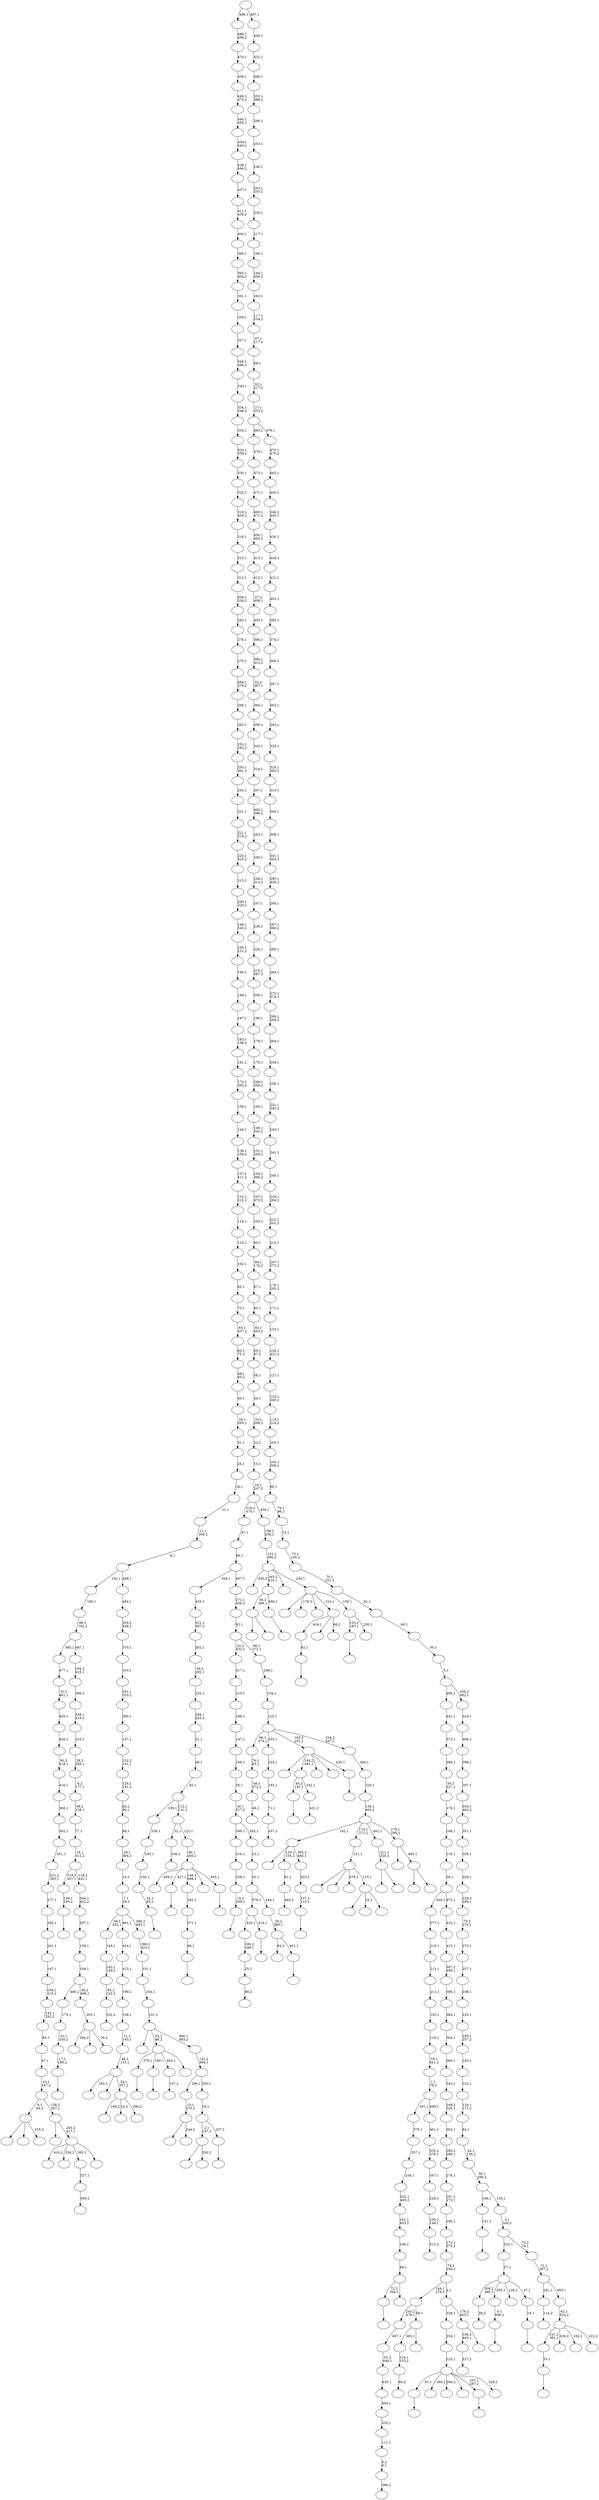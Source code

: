 digraph T {
	600 [label=""]
	599 [label=""]
	598 [label=""]
	597 [label=""]
	596 [label=""]
	595 [label=""]
	594 [label=""]
	593 [label=""]
	592 [label=""]
	591 [label=""]
	590 [label=""]
	589 [label=""]
	588 [label=""]
	587 [label=""]
	586 [label=""]
	585 [label=""]
	584 [label=""]
	583 [label=""]
	582 [label=""]
	581 [label=""]
	580 [label=""]
	579 [label=""]
	578 [label=""]
	577 [label=""]
	576 [label=""]
	575 [label=""]
	574 [label=""]
	573 [label=""]
	572 [label=""]
	571 [label=""]
	570 [label=""]
	569 [label=""]
	568 [label=""]
	567 [label=""]
	566 [label=""]
	565 [label=""]
	564 [label=""]
	563 [label=""]
	562 [label=""]
	561 [label=""]
	560 [label=""]
	559 [label=""]
	558 [label=""]
	557 [label=""]
	556 [label=""]
	555 [label=""]
	554 [label=""]
	553 [label=""]
	552 [label=""]
	551 [label=""]
	550 [label=""]
	549 [label=""]
	548 [label=""]
	547 [label=""]
	546 [label=""]
	545 [label=""]
	544 [label=""]
	543 [label=""]
	542 [label=""]
	541 [label=""]
	540 [label=""]
	539 [label=""]
	538 [label=""]
	537 [label=""]
	536 [label=""]
	535 [label=""]
	534 [label=""]
	533 [label=""]
	532 [label=""]
	531 [label=""]
	530 [label=""]
	529 [label=""]
	528 [label=""]
	527 [label=""]
	526 [label=""]
	525 [label=""]
	524 [label=""]
	523 [label=""]
	522 [label=""]
	521 [label=""]
	520 [label=""]
	519 [label=""]
	518 [label=""]
	517 [label=""]
	516 [label=""]
	515 [label=""]
	514 [label=""]
	513 [label=""]
	512 [label=""]
	511 [label=""]
	510 [label=""]
	509 [label=""]
	508 [label=""]
	507 [label=""]
	506 [label=""]
	505 [label=""]
	504 [label=""]
	503 [label=""]
	502 [label=""]
	501 [label=""]
	500 [label=""]
	499 [label=""]
	498 [label=""]
	497 [label=""]
	496 [label=""]
	495 [label=""]
	494 [label=""]
	493 [label=""]
	492 [label=""]
	491 [label=""]
	490 [label=""]
	489 [label=""]
	488 [label=""]
	487 [label=""]
	486 [label=""]
	485 [label=""]
	484 [label=""]
	483 [label=""]
	482 [label=""]
	481 [label=""]
	480 [label=""]
	479 [label=""]
	478 [label=""]
	477 [label=""]
	476 [label=""]
	475 [label=""]
	474 [label=""]
	473 [label=""]
	472 [label=""]
	471 [label=""]
	470 [label=""]
	469 [label=""]
	468 [label=""]
	467 [label=""]
	466 [label=""]
	465 [label=""]
	464 [label=""]
	463 [label=""]
	462 [label=""]
	461 [label=""]
	460 [label=""]
	459 [label=""]
	458 [label=""]
	457 [label=""]
	456 [label=""]
	455 [label=""]
	454 [label=""]
	453 [label=""]
	452 [label=""]
	451 [label=""]
	450 [label=""]
	449 [label=""]
	448 [label=""]
	447 [label=""]
	446 [label=""]
	445 [label=""]
	444 [label=""]
	443 [label=""]
	442 [label=""]
	441 [label=""]
	440 [label=""]
	439 [label=""]
	438 [label=""]
	437 [label=""]
	436 [label=""]
	435 [label=""]
	434 [label=""]
	433 [label=""]
	432 [label=""]
	431 [label=""]
	430 [label=""]
	429 [label=""]
	428 [label=""]
	427 [label=""]
	426 [label=""]
	425 [label=""]
	424 [label=""]
	423 [label=""]
	422 [label=""]
	421 [label=""]
	420 [label=""]
	419 [label=""]
	418 [label=""]
	417 [label=""]
	416 [label=""]
	415 [label=""]
	414 [label=""]
	413 [label=""]
	412 [label=""]
	411 [label=""]
	410 [label=""]
	409 [label=""]
	408 [label=""]
	407 [label=""]
	406 [label=""]
	405 [label=""]
	404 [label=""]
	403 [label=""]
	402 [label=""]
	401 [label=""]
	400 [label=""]
	399 [label=""]
	398 [label=""]
	397 [label=""]
	396 [label=""]
	395 [label=""]
	394 [label=""]
	393 [label=""]
	392 [label=""]
	391 [label=""]
	390 [label=""]
	389 [label=""]
	388 [label=""]
	387 [label=""]
	386 [label=""]
	385 [label=""]
	384 [label=""]
	383 [label=""]
	382 [label=""]
	381 [label=""]
	380 [label=""]
	379 [label=""]
	378 [label=""]
	377 [label=""]
	376 [label=""]
	375 [label=""]
	374 [label=""]
	373 [label=""]
	372 [label=""]
	371 [label=""]
	370 [label=""]
	369 [label=""]
	368 [label=""]
	367 [label=""]
	366 [label=""]
	365 [label=""]
	364 [label=""]
	363 [label=""]
	362 [label=""]
	361 [label=""]
	360 [label=""]
	359 [label=""]
	358 [label=""]
	357 [label=""]
	356 [label=""]
	355 [label=""]
	354 [label=""]
	353 [label=""]
	352 [label=""]
	351 [label=""]
	350 [label=""]
	349 [label=""]
	348 [label=""]
	347 [label=""]
	346 [label=""]
	345 [label=""]
	344 [label=""]
	343 [label=""]
	342 [label=""]
	341 [label=""]
	340 [label=""]
	339 [label=""]
	338 [label=""]
	337 [label=""]
	336 [label=""]
	335 [label=""]
	334 [label=""]
	333 [label=""]
	332 [label=""]
	331 [label=""]
	330 [label=""]
	329 [label=""]
	328 [label=""]
	327 [label=""]
	326 [label=""]
	325 [label=""]
	324 [label=""]
	323 [label=""]
	322 [label=""]
	321 [label=""]
	320 [label=""]
	319 [label=""]
	318 [label=""]
	317 [label=""]
	316 [label=""]
	315 [label=""]
	314 [label=""]
	313 [label=""]
	312 [label=""]
	311 [label=""]
	310 [label=""]
	309 [label=""]
	308 [label=""]
	307 [label=""]
	306 [label=""]
	305 [label=""]
	304 [label=""]
	303 [label=""]
	302 [label=""]
	301 [label=""]
	300 [label=""]
	299 [label=""]
	298 [label=""]
	297 [label=""]
	296 [label=""]
	295 [label=""]
	294 [label=""]
	293 [label=""]
	292 [label=""]
	291 [label=""]
	290 [label=""]
	289 [label=""]
	288 [label=""]
	287 [label=""]
	286 [label=""]
	285 [label=""]
	284 [label=""]
	283 [label=""]
	282 [label=""]
	281 [label=""]
	280 [label=""]
	279 [label=""]
	278 [label=""]
	277 [label=""]
	276 [label=""]
	275 [label=""]
	274 [label=""]
	273 [label=""]
	272 [label=""]
	271 [label=""]
	270 [label=""]
	269 [label=""]
	268 [label=""]
	267 [label=""]
	266 [label=""]
	265 [label=""]
	264 [label=""]
	263 [label=""]
	262 [label=""]
	261 [label=""]
	260 [label=""]
	259 [label=""]
	258 [label=""]
	257 [label=""]
	256 [label=""]
	255 [label=""]
	254 [label=""]
	253 [label=""]
	252 [label=""]
	251 [label=""]
	250 [label=""]
	249 [label=""]
	248 [label=""]
	247 [label=""]
	246 [label=""]
	245 [label=""]
	244 [label=""]
	243 [label=""]
	242 [label=""]
	241 [label=""]
	240 [label=""]
	239 [label=""]
	238 [label=""]
	237 [label=""]
	236 [label=""]
	235 [label=""]
	234 [label=""]
	233 [label=""]
	232 [label=""]
	231 [label=""]
	230 [label=""]
	229 [label=""]
	228 [label=""]
	227 [label=""]
	226 [label=""]
	225 [label=""]
	224 [label=""]
	223 [label=""]
	222 [label=""]
	221 [label=""]
	220 [label=""]
	219 [label=""]
	218 [label=""]
	217 [label=""]
	216 [label=""]
	215 [label=""]
	214 [label=""]
	213 [label=""]
	212 [label=""]
	211 [label=""]
	210 [label=""]
	209 [label=""]
	208 [label=""]
	207 [label=""]
	206 [label=""]
	205 [label=""]
	204 [label=""]
	203 [label=""]
	202 [label=""]
	201 [label=""]
	200 [label=""]
	199 [label=""]
	198 [label=""]
	197 [label=""]
	196 [label=""]
	195 [label=""]
	194 [label=""]
	193 [label=""]
	192 [label=""]
	191 [label=""]
	190 [label=""]
	189 [label=""]
	188 [label=""]
	187 [label=""]
	186 [label=""]
	185 [label=""]
	184 [label=""]
	183 [label=""]
	182 [label=""]
	181 [label=""]
	180 [label=""]
	179 [label=""]
	178 [label=""]
	177 [label=""]
	176 [label=""]
	175 [label=""]
	174 [label=""]
	173 [label=""]
	172 [label=""]
	171 [label=""]
	170 [label=""]
	169 [label=""]
	168 [label=""]
	167 [label=""]
	166 [label=""]
	165 [label=""]
	164 [label=""]
	163 [label=""]
	162 [label=""]
	161 [label=""]
	160 [label=""]
	159 [label=""]
	158 [label=""]
	157 [label=""]
	156 [label=""]
	155 [label=""]
	154 [label=""]
	153 [label=""]
	152 [label=""]
	151 [label=""]
	150 [label=""]
	149 [label=""]
	148 [label=""]
	147 [label=""]
	146 [label=""]
	145 [label=""]
	144 [label=""]
	143 [label=""]
	142 [label=""]
	141 [label=""]
	140 [label=""]
	139 [label=""]
	138 [label=""]
	137 [label=""]
	136 [label=""]
	135 [label=""]
	134 [label=""]
	133 [label=""]
	132 [label=""]
	131 [label=""]
	130 [label=""]
	129 [label=""]
	128 [label=""]
	127 [label=""]
	126 [label=""]
	125 [label=""]
	124 [label=""]
	123 [label=""]
	122 [label=""]
	121 [label=""]
	120 [label=""]
	119 [label=""]
	118 [label=""]
	117 [label=""]
	116 [label=""]
	115 [label=""]
	114 [label=""]
	113 [label=""]
	112 [label=""]
	111 [label=""]
	110 [label=""]
	109 [label=""]
	108 [label=""]
	107 [label=""]
	106 [label=""]
	105 [label=""]
	104 [label=""]
	103 [label=""]
	102 [label=""]
	101 [label=""]
	100 [label=""]
	99 [label=""]
	98 [label=""]
	97 [label=""]
	96 [label=""]
	95 [label=""]
	94 [label=""]
	93 [label=""]
	92 [label=""]
	91 [label=""]
	90 [label=""]
	89 [label=""]
	88 [label=""]
	87 [label=""]
	86 [label=""]
	85 [label=""]
	84 [label=""]
	83 [label=""]
	82 [label=""]
	81 [label=""]
	80 [label=""]
	79 [label=""]
	78 [label=""]
	77 [label=""]
	76 [label=""]
	75 [label=""]
	74 [label=""]
	73 [label=""]
	72 [label=""]
	71 [label=""]
	70 [label=""]
	69 [label=""]
	68 [label=""]
	67 [label=""]
	66 [label=""]
	65 [label=""]
	64 [label=""]
	63 [label=""]
	62 [label=""]
	61 [label=""]
	60 [label=""]
	59 [label=""]
	58 [label=""]
	57 [label=""]
	56 [label=""]
	55 [label=""]
	54 [label=""]
	53 [label=""]
	52 [label=""]
	51 [label=""]
	50 [label=""]
	49 [label=""]
	48 [label=""]
	47 [label=""]
	46 [label=""]
	45 [label=""]
	44 [label=""]
	43 [label=""]
	42 [label=""]
	41 [label=""]
	40 [label=""]
	39 [label=""]
	38 [label=""]
	37 [label=""]
	36 [label=""]
	35 [label=""]
	34 [label=""]
	33 [label=""]
	32 [label=""]
	31 [label=""]
	30 [label=""]
	29 [label=""]
	28 [label=""]
	27 [label=""]
	26 [label=""]
	25 [label=""]
	24 [label=""]
	23 [label=""]
	22 [label=""]
	21 [label=""]
	20 [label=""]
	19 [label=""]
	18 [label=""]
	17 [label=""]
	16 [label=""]
	15 [label=""]
	14 [label=""]
	13 [label=""]
	12 [label=""]
	11 [label=""]
	10 [label=""]
	9 [label=""]
	8 [label=""]
	7 [label=""]
	6 [label=""]
	5 [label=""]
	4 [label=""]
	3 [label=""]
	2 [label=""]
	1 [label=""]
	0 [label=""]
	594 -> 595 [label=""]
	592 -> 593 [label="38,2"]
	586 -> 598 [label=""]
	586 -> 587 [label=""]
	584 -> 585 [label="49,2"]
	583 -> 584 [label="49,1\n372,2"]
	582 -> 583 [label="76,1\n83,2"]
	579 -> 580 [label="109,2"]
	575 -> 576 [label=""]
	573 -> 574 [label="457,2"]
	572 -> 573 [label="71,1"]
	571 -> 572 [label="193,1"]
	570 -> 571 [label="224,1"]
	568 -> 569 [label=""]
	567 -> 568 [label="53,1"]
	562 -> 563 [label=""]
	560 -> 561 [label=""]
	558 -> 559 [label=""]
	557 -> 558 [label="120,1\n195,2"]
	555 -> 556 [label=""]
	554 -> 555 [label="82,1"]
	552 -> 553 [label="460,2"]
	551 -> 552 [label="91,1"]
	549 -> 550 [label=""]
	548 -> 549 [label="0,1\n406,2"]
	546 -> 547 [label="386,2"]
	545 -> 546 [label="5,2\n6,1"]
	544 -> 545 [label="111,1"]
	543 -> 544 [label="232,1"]
	542 -> 543 [label="300,1"]
	541 -> 542 [label="435,1"]
	540 -> 541 [label="61,2\n449,1"]
	539 -> 540 [label="467,1"]
	537 -> 538 [label="431,2"]
	536 -> 575 [label="44,2\n191,1"]
	536 -> 537 [label="242,1"]
	534 -> 535 [label="114,2"]
	531 -> 532 [label="227,2"]
	525 -> 526 [label="60,2"]
	524 -> 525 [label="124,1\n153,2"]
	522 -> 523 [label=""]
	519 -> 520 [label=""]
	516 -> 517 [label="89,2"]
	515 -> 516 [label="25,1"]
	514 -> 515 [label="190,2\n248,1"]
	510 -> 511 [label=""]
	509 -> 510 [label="99,1"]
	508 -> 509 [label="371,1"]
	507 -> 508 [label="383,1"]
	505 -> 506 [label=""]
	504 -> 505 [label="10,2\n209,1"]
	503 -> 504 [label="258,1"]
	502 -> 503 [label="316,1"]
	500 -> 501 [label=""]
	499 -> 514 [label="420,1"]
	499 -> 500 [label="414,1"]
	496 -> 497 [label=""]
	495 -> 513 [label="94,2"]
	495 -> 496 [label="451,1"]
	494 -> 495 [label="20,2\n380,1"]
	493 -> 499 [label="378,1"]
	493 -> 494 [label="444,1"]
	492 -> 493 [label="20,1"]
	491 -> 492 [label="23,1"]
	490 -> 502 [label="349,1"]
	490 -> 491 [label="393,1"]
	489 -> 490 [label="30,1\n317,2"]
	488 -> 489 [label="35,1"]
	487 -> 488 [label="108,1"]
	486 -> 487 [label="147,1"]
	485 -> 486 [label="188,1"]
	484 -> 485 [label="219,1"]
	483 -> 484 [label="317,1"]
	476 -> 477 [label=""]
	475 -> 476 [label="107,2\n115,1"]
	474 -> 475 [label="422,1"]
	473 -> 600 [label=""]
	473 -> 551 [label="130,1\n154,2"]
	473 -> 474 [label="305,2\n484,1"]
	471 -> 472 [label=""]
	467 -> 468 [label=""]
	465 -> 466 [label=""]
	464 -> 465 [label="17,1\n189,2"]
	463 -> 464 [label="41,1\n250,2"]
	462 -> 463 [label="173,1"]
	458 -> 459 [label=""]
	457 -> 458 [label="24,1\n85,2"]
	456 -> 457 [label="156,1"]
	455 -> 456 [label="293,1"]
	454 -> 455 [label="338,1"]
	450 -> 451 [label="369,2"]
	449 -> 450 [label="327,1"]
	447 -> 448 [label="157,2"]
	445 -> 533 [label=""]
	445 -> 446 [label="244,2"]
	444 -> 445 [label="15,1\n370,2"]
	441 -> 560 [label="72,2\n394,1"]
	441 -> 442 [label=""]
	440 -> 441 [label="69,1"]
	439 -> 440 [label="106,1"]
	438 -> 439 [label="161,1\n403,2"]
	437 -> 438 [label="202,1\n495,2"]
	436 -> 437 [label="239,1"]
	435 -> 436 [label="337,1"]
	434 -> 435 [label="375,1"]
	432 -> 433 [label="332,2"]
	431 -> 432 [label="93,1\n102,2"]
	430 -> 431 [label="143,1\n149,2"]
	429 -> 430 [label="149,1"]
	427 -> 512 [label=""]
	427 -> 461 [label=""]
	427 -> 428 [label="235,2"]
	424 -> 425 [label=""]
	423 -> 596 [label=""]
	423 -> 536 [label="184,2\n481,1"]
	423 -> 469 [label=""]
	423 -> 460 [label=""]
	423 -> 424 [label="425,1"]
	421 -> 594 [label="81,1"]
	421 -> 590 [label="360,2"]
	421 -> 482 [label="284,2"]
	421 -> 478 [label=""]
	421 -> 467 [label="201,1\n287,2"]
	421 -> 422 [label="328,2"]
	420 -> 421 [label="223,1"]
	419 -> 420 [label="254,1"]
	417 -> 562 [label="379,1"]
	417 -> 519 [label="180,1"]
	417 -> 447 [label="492,1"]
	417 -> 418 [label=""]
	415 -> 554 [label="434,1"]
	415 -> 453 [label=""]
	415 -> 416 [label="68,2"]
	413 -> 524 [label="385,1"]
	413 -> 414 [label=""]
	412 -> 539 [label="245,2\n478,1"]
	412 -> 413 [label="56,1"]
	409 -> 410 [label=""]
	408 -> 597 [label="494,2"]
	408 -> 522 [label="427,1"]
	408 -> 507 [label="146,2\n468,1"]
	408 -> 452 [label=""]
	408 -> 409 [label="455,1"]
	407 -> 408 [label="80,1\n260,2"]
	406 -> 579 [label="32,1"]
	406 -> 407 [label="122,1"]
	405 -> 454 [label="339,1"]
	405 -> 406 [label="112,1\n131,2"]
	404 -> 405 [label="45,1"]
	403 -> 404 [label="46,1"]
	402 -> 403 [label="51,1"]
	401 -> 402 [label="204,1\n243,2"]
	400 -> 401 [label="233,1"]
	399 -> 400 [label="59,2\n292,1"]
	398 -> 399 [label="303,1"]
	397 -> 398 [label="321,1\n497,2"]
	396 -> 397 [label="433,1"]
	392 -> 588 [label=""]
	392 -> 395 [label="33,2"]
	392 -> 393 [label=""]
	391 -> 521 [label=""]
	391 -> 518 [label=""]
	391 -> 443 [label="479,2"]
	391 -> 392 [label="215,1"]
	390 -> 391 [label="121,1"]
	388 -> 389 [label="313,2"]
	387 -> 388 [label="105,2\n148,1"]
	386 -> 387 [label="228,1"]
	385 -> 386 [label="347,1"]
	384 -> 385 [label="335,2\n376,1"]
	383 -> 384 [label="401,1"]
	382 -> 434 [label="391,1"]
	382 -> 383 [label="499,1"]
	381 -> 382 [label="1,1\n79,2"]
	380 -> 381 [label="55,1\n441,2"]
	379 -> 380 [label="119,1"]
	378 -> 379 [label="155,1"]
	377 -> 378 [label="211,1"]
	376 -> 377 [label="213,1"]
	375 -> 376 [label="218,1"]
	374 -> 375 [label="377,1"]
	372 -> 373 [label=""]
	371 -> 586 [label="58,2\n389,1"]
	371 -> 372 [label="490,1"]
	369 -> 564 [label="416,2"]
	369 -> 528 [label="334,2"]
	369 -> 449 [label="392,1"]
	369 -> 370 [label=""]
	368 -> 599 [label=""]
	368 -> 369 [label="265,2\n417,1"]
	367 -> 427 [label="9,1\n84,2"]
	367 -> 368 [label="138,2\n267,1"]
	366 -> 367 [label="43,1\n187,2"]
	365 -> 366 [label="47,1"]
	364 -> 365 [label="84,1"]
	363 -> 364 [label="142,1\n262,2"]
	362 -> 363 [label="164,1\n315,2"]
	361 -> 362 [label="167,1"]
	360 -> 361 [label="261,1"]
	359 -> 360 [label="265,1"]
	358 -> 359 [label="277,1"]
	357 -> 358 [label="221,2\n283,1"]
	356 -> 357 [label="341,1"]
	355 -> 356 [label="362,1"]
	354 -> 355 [label="369,1"]
	353 -> 354 [label="416,1"]
	352 -> 353 [label="95,2\n418,1"]
	351 -> 352 [label="426,1"]
	350 -> 351 [label="429,1"]
	349 -> 350 [label="31,2\n461,1"]
	348 -> 349 [label="477,1"]
	346 -> 347 [label=""]
	345 -> 346 [label="151,1"]
	343 -> 344 [label=""]
	342 -> 343 [label="19,1"]
	341 -> 592 [label="309,2\n488,1"]
	341 -> 548 [label="205,1"]
	341 -> 530 [label="128,2"]
	341 -> 342 [label="37,1"]
	340 -> 341 [label="57,1"]
	338 -> 479 [label=""]
	338 -> 339 [label="350,2"]
	336 -> 529 [label="199,2"]
	336 -> 480 [label="14,2"]
	336 -> 337 [label="280,2"]
	335 -> 581 [label="183,2"]
	335 -> 498 [label=""]
	335 -> 336 [label="34,1\n357,2"]
	334 -> 335 [label="48,2\n113,1"]
	333 -> 334 [label="11,2\n145,1"]
	332 -> 333 [label="158,1"]
	331 -> 332 [label="199,1"]
	330 -> 331 [label="423,1"]
	329 -> 330 [label="454,1"]
	327 -> 589 [label=""]
	327 -> 328 [label=""]
	326 -> 327 [label="311,1\n320,2"]
	324 -> 578 [label=""]
	324 -> 325 [label=""]
	323 -> 565 [label=""]
	323 -> 324 [label="469,1"]
	322 -> 473 [label="162,1"]
	322 -> 390 [label="174,1\n271,2"]
	322 -> 326 [label="402,1"]
	322 -> 323 [label="279,1\n296,2"]
	321 -> 322 [label="136,1\n405,2"]
	320 -> 321 [label="320,1"]
	319 -> 320 [label="346,1"]
	318 -> 582 [label="86,1\n474,2"]
	318 -> 570 [label="355,1"]
	318 -> 423 [label="163,2\n252,1"]
	318 -> 319 [label="226,2\n447,1"]
	317 -> 318 [label="125,1"]
	316 -> 317 [label="154,1"]
	315 -> 316 [label="298,1"]
	314 -> 483 [label="22,2\n352,1"]
	314 -> 315 [label="66,2\n372,1"]
	313 -> 314 [label="92,1"]
	312 -> 313 [label="271,1\n456,2"]
	311 -> 396 [label="494,1"]
	311 -> 312 [label="457,1"]
	310 -> 311 [label="66,1"]
	309 -> 310 [label="67,1"]
	307 -> 531 [label="186,2\n443,1"]
	307 -> 308 [label=""]
	306 -> 419 [label="328,1"]
	306 -> 307 [label="179,2\n463,1"]
	305 -> 412 [label="144,1\n278,2"]
	305 -> 306 [label="4,1"]
	304 -> 305 [label="74,1\n256,2"]
	303 -> 304 [label="172,1\n373,2"]
	302 -> 303 [label="186,1"]
	301 -> 302 [label="207,2\n273,1"]
	300 -> 301 [label="278,1"]
	299 -> 300 [label="285,2\n289,1"]
	298 -> 299 [label="302,1"]
	297 -> 298 [label="168,2\n326,1"]
	296 -> 297 [label="343,1"]
	295 -> 296 [label="360,1"]
	294 -> 295 [label="364,1"]
	293 -> 294 [label="384,1"]
	292 -> 293 [label="386,1"]
	291 -> 292 [label="367,2\n409,1"]
	290 -> 291 [label="415,1"]
	289 -> 290 [label="432,1"]
	288 -> 374 [label="400,1"]
	288 -> 289 [label="472,1"]
	287 -> 288 [label="36,1"]
	286 -> 287 [label="116,1"]
	285 -> 286 [label="168,1"]
	284 -> 285 [label="176,1"]
	283 -> 284 [label="50,2\n227,1"]
	282 -> 283 [label="288,1"]
	281 -> 282 [label="373,1"]
	280 -> 281 [label="441,1"]
	277 -> 411 [label="344,2"]
	277 -> 394 [label=""]
	277 -> 278 [label="26,2"]
	276 -> 277 [label="203,1"]
	275 -> 462 [label="480,1"]
	275 -> 276 [label="40,2\n496,1"]
	274 -> 275 [label="104,1"]
	273 -> 274 [label="139,1"]
	272 -> 273 [label="297,1"]
	271 -> 272 [label="344,1\n442,2"]
	270 -> 557 [label="319,2\n407,1"]
	270 -> 271 [label="118,2\n442,1"]
	269 -> 270 [label="18,1\n312,2"]
	268 -> 269 [label="77,1"]
	267 -> 268 [label="98,2\n129,1"]
	266 -> 267 [label="8,2\n177,1"]
	265 -> 266 [label="28,2\n299,1"]
	264 -> 265 [label="323,1"]
	263 -> 264 [label="358,1\n419,2"]
	262 -> 263 [label="399,1"]
	261 -> 262 [label="194,2\n419,1"]
	260 -> 348 [label="485,1"]
	260 -> 261 [label="487,1"]
	259 -> 260 [label="98,1\n192,2"]
	258 -> 259 [label="160,1"]
	256 -> 257 [label=""]
	255 -> 338 [label="2,1\n137,2"]
	255 -> 256 [label="237,1"]
	254 -> 255 [label="16,1"]
	253 -> 444 [label="286,1"]
	253 -> 254 [label="350,1"]
	252 -> 253 [label="141,2\n304,1"]
	251 -> 470 [label=""]
	251 -> 417 [label="54,1\n88,2"]
	251 -> 252 [label="466,1\n493,2"]
	250 -> 251 [label="101,1"]
	249 -> 250 [label="244,1"]
	248 -> 249 [label="331,1"]
	247 -> 248 [label="268,2\n453,1"]
	246 -> 429 [label="39,2\n452,1"]
	246 -> 329 [label="491,1"]
	246 -> 247 [label="266,2\n493,1"]
	245 -> 246 [label="7,1\n29,2"]
	244 -> 245 [label="14,1"]
	243 -> 244 [label="29,1\n464,2"]
	242 -> 243 [label="88,1"]
	241 -> 242 [label="63,2\n90,1"]
	240 -> 241 [label="126,1\n181,2"]
	239 -> 240 [label="132,2\n141,1"]
	238 -> 239 [label="157,1"]
	237 -> 238 [label="280,1"]
	236 -> 237 [label="291,1\n333,2"]
	235 -> 236 [label="310,1"]
	234 -> 235 [label="370,1"]
	233 -> 234 [label="200,2\n448,1"]
	232 -> 233 [label="464,1"]
	231 -> 258 [label="192,1"]
	231 -> 232 [label="489,1"]
	230 -> 231 [label="8,1"]
	229 -> 230 [label="11,1\n306,2"]
	228 -> 229 [label="21,1"]
	227 -> 228 [label="26,1"]
	226 -> 227 [label="28,1"]
	225 -> 226 [label="31,1"]
	224 -> 225 [label="39,1\n395,2"]
	223 -> 224 [label="40,1"]
	222 -> 223 [label="48,1\n65,2"]
	221 -> 222 [label="63,1\n75,2"]
	220 -> 221 [label="65,1\n437,2"]
	219 -> 220 [label="75,1"]
	218 -> 219 [label="95,1"]
	217 -> 218 [label="102,1"]
	216 -> 217 [label="110,1"]
	215 -> 216 [label="118,1"]
	214 -> 215 [label="132,1\n212,2"]
	213 -> 214 [label="137,1\n411,2"]
	212 -> 213 [label="138,1\n159,2"]
	211 -> 212 [label="140,1"]
	210 -> 211 [label="159,1"]
	209 -> 210 [label="175,1\n365,2"]
	208 -> 209 [label="181,1"]
	207 -> 208 [label="183,1\n198,2"]
	206 -> 207 [label="187,1"]
	205 -> 206 [label="189,1"]
	204 -> 205 [label="194,1"]
	203 -> 204 [label="195,1\n231,2"]
	202 -> 203 [label="198,1\n340,2"]
	201 -> 202 [label="200,1\n220,2"]
	200 -> 201 [label="212,1"]
	199 -> 200 [label="220,1\n325,2"]
	198 -> 199 [label="221,1\n318,2"]
	197 -> 198 [label="231,1"]
	196 -> 197 [label="235,1"]
	195 -> 196 [label="250,1\n361,2"]
	194 -> 195 [label="255,1\n282,2"]
	193 -> 194 [label="262,1"]
	192 -> 193 [label="266,1"]
	191 -> 192 [label="268,1\n276,2"]
	190 -> 191 [label="270,1"]
	189 -> 190 [label="276,1"]
	188 -> 189 [label="282,1"]
	187 -> 188 [label="306,1\n330,2"]
	186 -> 187 [label="312,1"]
	185 -> 186 [label="315,1"]
	184 -> 185 [label="318,1"]
	183 -> 184 [label="319,1\n439,2"]
	182 -> 183 [label="325,1"]
	181 -> 182 [label="330,1"]
	180 -> 181 [label="332,1\n359,2"]
	179 -> 180 [label="333,1"]
	178 -> 179 [label="334,1\n348,2"]
	177 -> 178 [label="340,1"]
	176 -> 177 [label="348,1\n486,2"]
	175 -> 176 [label="357,1"]
	174 -> 175 [label="359,1"]
	173 -> 174 [label="361,1"]
	172 -> 173 [label="365,1\n404,2"]
	171 -> 172 [label="395,1"]
	170 -> 171 [label="404,1"]
	169 -> 170 [label="411,1\n438,2"]
	168 -> 169 [label="437,1"]
	167 -> 168 [label="438,1\n446,2"]
	166 -> 167 [label="439,1\n440,2"]
	165 -> 166 [label="440,1\n458,2"]
	164 -> 165 [label="446,1\n470,2"]
	163 -> 164 [label="458,1"]
	162 -> 163 [label="470,1"]
	161 -> 162 [label="486,1\n498,2"]
	159 -> 471 [label="133,2\n197,1"]
	159 -> 160 [label="230,2"]
	158 -> 591 [label=""]
	158 -> 577 [label="178,2"]
	158 -> 566 [label=""]
	158 -> 415 [label="210,1"]
	158 -> 159 [label="150,1"]
	157 -> 481 [label="430,2"]
	157 -> 371 [label="165,2\n410,1"]
	157 -> 279 [label=""]
	157 -> 158 [label="230,1"]
	156 -> 157 [label="133,1\n390,2"]
	155 -> 156 [label="196,2\n206,1"]
	154 -> 309 [label="216,2\n474,1"]
	154 -> 155 [label="430,1"]
	153 -> 154 [label="10,1\n247,2"]
	152 -> 153 [label="13,1"]
	151 -> 152 [label="22,1"]
	150 -> 151 [label="33,1\n208,2"]
	149 -> 150 [label="44,1"]
	148 -> 149 [label="58,1"]
	147 -> 148 [label="59,1\n97,2"]
	146 -> 147 [label="83,1\n263,2"]
	145 -> 146 [label="85,1"]
	144 -> 145 [label="87,1"]
	143 -> 144 [label="89,1\n170,2"]
	142 -> 143 [label="94,1"]
	141 -> 142 [label="103,1"]
	140 -> 141 [label="107,1\n473,2"]
	139 -> 140 [label="109,1\n366,2"]
	138 -> 139 [label="131,1\n249,2"]
	137 -> 138 [label="146,1\n342,2"]
	136 -> 137 [label="165,1"]
	135 -> 136 [label="169,1\n356,2"]
	134 -> 135 [label="170,1"]
	133 -> 134 [label="178,1"]
	132 -> 133 [label="190,1"]
	131 -> 132 [label="208,1"]
	130 -> 131 [label="216,1\n387,2"]
	129 -> 130 [label="226,1"]
	128 -> 129 [label="236,1"]
	127 -> 128 [label="247,1"]
	126 -> 127 [label="249,1\n314,2"]
	125 -> 126 [label="260,1"]
	124 -> 125 [label="263,1"]
	123 -> 124 [label="305,1\n396,2"]
	122 -> 123 [label="307,1"]
	121 -> 122 [label="314,1"]
	120 -> 121 [label="342,1"]
	119 -> 120 [label="356,1"]
	118 -> 119 [label="366,1"]
	117 -> 118 [label="52,2\n387,1"]
	116 -> 117 [label="390,1\n412,2"]
	115 -> 116 [label="396,1"]
	114 -> 115 [label="405,1"]
	113 -> 114 [label="27,2\n408,1"]
	112 -> 113 [label="412,1"]
	111 -> 112 [label="413,1"]
	110 -> 111 [label="456,1\n483,2"]
	109 -> 110 [label="460,1\n471,2"]
	108 -> 109 [label="471,1"]
	107 -> 108 [label="473,1"]
	106 -> 107 [label="479,1"]
	104 -> 567 [label="241,2\n381,1"]
	104 -> 527 [label="329,2"]
	104 -> 426 [label="182,2"]
	104 -> 105 [label="222,2"]
	103 -> 104 [label="62,1\n324,2"]
	102 -> 534 [label="281,1"]
	102 -> 103 [label="465,1"]
	101 -> 102 [label="12,1\n397,2"]
	100 -> 340 [label="322,1"]
	100 -> 101 [label="73,2\n78,1"]
	99 -> 100 [label="3,1\n269,2"]
	98 -> 345 [label="166,1"]
	98 -> 99 [label="135,1"]
	97 -> 98 [label="38,1\n290,2"]
	96 -> 97 [label="42,1\n134,2"]
	95 -> 96 [label="64,1"]
	94 -> 95 [label="134,1\n171,2"]
	93 -> 94 [label="152,1"]
	92 -> 93 [label="182,1"]
	91 -> 92 [label="185,1\n257,2"]
	90 -> 91 [label="225,1"]
	89 -> 90 [label="238,1"]
	88 -> 89 [label="257,1"]
	87 -> 88 [label="272,1"]
	86 -> 87 [label="70,2\n274,1"]
	85 -> 86 [label="229,2\n290,1"]
	84 -> 85 [label="329,1"]
	83 -> 84 [label="336,1"]
	82 -> 83 [label="351,1"]
	81 -> 82 [label="354,1\n462,2"]
	80 -> 81 [label="397,1"]
	79 -> 80 [label="398,1"]
	78 -> 79 [label="406,1"]
	77 -> 78 [label="424,1"]
	76 -> 280 [label="495,1"]
	76 -> 77 [label="259,2\n482,1"]
	75 -> 76 [label="5,1"]
	74 -> 75 [label="50,1"]
	73 -> 74 [label="60,1"]
	72 -> 73 [label="61,1"]
	71 -> 72 [label="70,1\n251,2"]
	70 -> 71 [label="72,1\n100,2"]
	69 -> 70 [label="73,1"]
	68 -> 69 [label="79,1\n96,2"]
	67 -> 68 [label="96,1"]
	66 -> 67 [label="100,1\n308,2"]
	65 -> 66 [label="105,1"]
	64 -> 65 [label="114,1\n214,2"]
	63 -> 64 [label="123,1\n240,2"]
	62 -> 63 [label="127,1"]
	61 -> 62 [label="128,1\n421,2"]
	60 -> 61 [label="153,1"]
	59 -> 60 [label="171,1"]
	58 -> 59 [label="179,1\n295,2"]
	57 -> 58 [label="207,1\n275,2"]
	56 -> 57 [label="214,1"]
	55 -> 56 [label="222,1\n301,2"]
	54 -> 55 [label="229,1\n264,2"]
	53 -> 54 [label="240,1"]
	52 -> 53 [label="241,1"]
	51 -> 52 [label="245,1"]
	50 -> 51 [label="251,1\n345,2"]
	49 -> 50 [label="256,1"]
	48 -> 49 [label="259,1"]
	47 -> 48 [label="264,1"]
	46 -> 47 [label="269,1\n294,2"]
	45 -> 46 [label="275,1\n374,2"]
	44 -> 45 [label="284,1"]
	43 -> 44 [label="285,1"]
	42 -> 43 [label="287,1\n368,2"]
	41 -> 42 [label="294,1"]
	40 -> 41 [label="295,1\n428,2"]
	39 -> 40 [label="301,1\n363,2"]
	38 -> 39 [label="308,1"]
	37 -> 38 [label="309,1"]
	36 -> 37 [label="313,1"]
	35 -> 36 [label="324,1\n382,2"]
	34 -> 35 [label="335,1"]
	33 -> 34 [label="345,1"]
	32 -> 33 [label="363,1"]
	31 -> 32 [label="367,1"]
	30 -> 31 [label="368,1"]
	29 -> 30 [label="374,1"]
	28 -> 29 [label="382,1"]
	27 -> 28 [label="403,1"]
	26 -> 27 [label="421,1"]
	25 -> 26 [label="428,1"]
	24 -> 25 [label="436,1"]
	23 -> 24 [label="246,2\n445,1"]
	22 -> 23 [label="450,1"]
	21 -> 22 [label="462,1"]
	20 -> 21 [label="475,1\n476,2"]
	19 -> 106 [label="483,1"]
	19 -> 20 [label="476,1"]
	18 -> 19 [label="27,1\n353,2"]
	17 -> 18 [label="52,1\n217,2"]
	16 -> 17 [label="68,1"]
	15 -> 16 [label="97,1\n117,2"]
	14 -> 15 [label="117,1\n234,2"]
	13 -> 14 [label="163,1"]
	12 -> 13 [label="184,1\n459,2"]
	11 -> 12 [label="196,1"]
	10 -> 11 [label="217,1"]
	9 -> 10 [label="234,1"]
	8 -> 9 [label="243,1\n253,2"]
	7 -> 8 [label="246,1"]
	6 -> 7 [label="253,1"]
	5 -> 6 [label="296,1"]
	4 -> 5 [label="353,1\n388,2"]
	3 -> 4 [label="388,1"]
	2 -> 3 [label="431,1"]
	1 -> 2 [label="459,1"]
	0 -> 161 [label="498,1"]
	0 -> 1 [label="497,1"]
}
